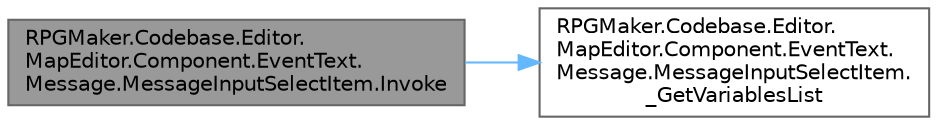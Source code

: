 digraph "RPGMaker.Codebase.Editor.MapEditor.Component.EventText.Message.MessageInputSelectItem.Invoke"
{
 // LATEX_PDF_SIZE
  bgcolor="transparent";
  edge [fontname=Helvetica,fontsize=10,labelfontname=Helvetica,labelfontsize=10];
  node [fontname=Helvetica,fontsize=10,shape=box,height=0.2,width=0.4];
  rankdir="LR";
  Node1 [id="Node000001",label="RPGMaker.Codebase.Editor.\lMapEditor.Component.EventText.\lMessage.MessageInputSelectItem.Invoke",height=0.2,width=0.4,color="gray40", fillcolor="grey60", style="filled", fontcolor="black",tooltip=" "];
  Node1 -> Node2 [id="edge1_Node000001_Node000002",color="steelblue1",style="solid",tooltip=" "];
  Node2 [id="Node000002",label="RPGMaker.Codebase.Editor.\lMapEditor.Component.EventText.\lMessage.MessageInputSelectItem.\l_GetVariablesList",height=0.2,width=0.4,color="grey40", fillcolor="white", style="filled",URL="$d7/d59/class_r_p_g_maker_1_1_codebase_1_1_editor_1_1_map_editor_1_1_component_1_1_event_text_1_1_message_1_1_message_input_select_item.html#af72796eaf500b3d79af76fcc7b7ec711",tooltip=" "];
}
